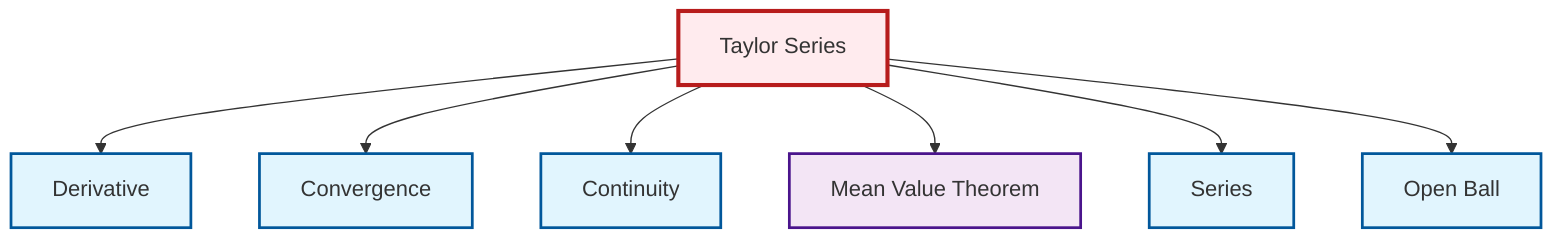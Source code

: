 graph TD
    classDef definition fill:#e1f5fe,stroke:#01579b,stroke-width:2px
    classDef theorem fill:#f3e5f5,stroke:#4a148c,stroke-width:2px
    classDef axiom fill:#fff3e0,stroke:#e65100,stroke-width:2px
    classDef example fill:#e8f5e9,stroke:#1b5e20,stroke-width:2px
    classDef current fill:#ffebee,stroke:#b71c1c,stroke-width:3px
    def-open-ball["Open Ball"]:::definition
    def-continuity["Continuity"]:::definition
    def-series["Series"]:::definition
    def-convergence["Convergence"]:::definition
    thm-taylor-series["Taylor Series"]:::theorem
    def-derivative["Derivative"]:::definition
    thm-mean-value["Mean Value Theorem"]:::theorem
    thm-taylor-series --> def-derivative
    thm-taylor-series --> def-convergence
    thm-taylor-series --> def-continuity
    thm-taylor-series --> thm-mean-value
    thm-taylor-series --> def-series
    thm-taylor-series --> def-open-ball
    class thm-taylor-series current